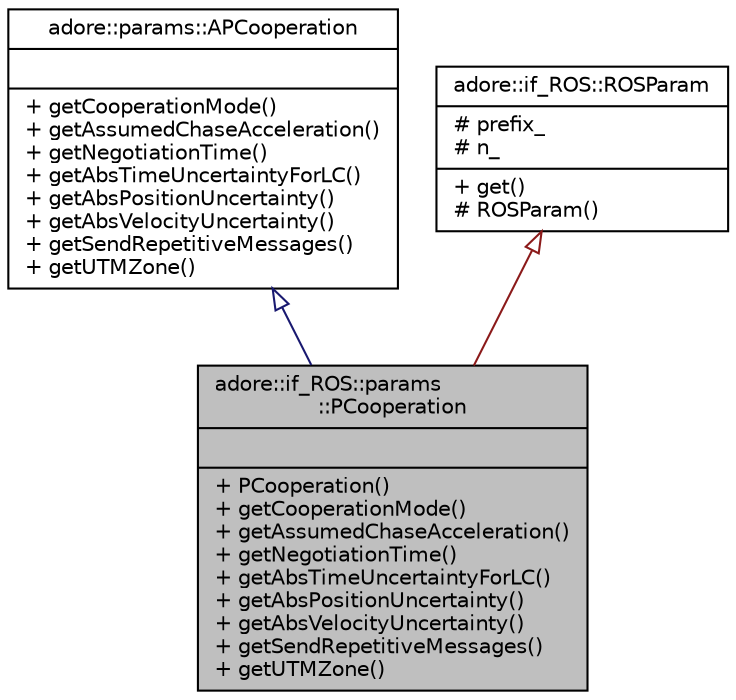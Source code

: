 digraph "adore::if_ROS::params::PCooperation"
{
 // LATEX_PDF_SIZE
  edge [fontname="Helvetica",fontsize="10",labelfontname="Helvetica",labelfontsize="10"];
  node [fontname="Helvetica",fontsize="10",shape=record];
  Node1 [label="{adore::if_ROS::params\l::PCooperation\n||+ PCooperation()\l+ getCooperationMode()\l+ getAssumedChaseAcceleration()\l+ getNegotiationTime()\l+ getAbsTimeUncertaintyForLC()\l+ getAbsPositionUncertainty()\l+ getAbsVelocityUncertainty()\l+ getSendRepetitiveMessages()\l+ getUTMZone()\l}",height=0.2,width=0.4,color="black", fillcolor="grey75", style="filled", fontcolor="black",tooltip=" "];
  Node2 -> Node1 [dir="back",color="midnightblue",fontsize="10",style="solid",arrowtail="onormal",fontname="Helvetica"];
  Node2 [label="{adore::params::APCooperation\n||+ getCooperationMode()\l+ getAssumedChaseAcceleration()\l+ getNegotiationTime()\l+ getAbsTimeUncertaintyForLC()\l+ getAbsPositionUncertainty()\l+ getAbsVelocityUncertainty()\l+ getSendRepetitiveMessages()\l+ getUTMZone()\l}",height=0.2,width=0.4,color="black", fillcolor="white", style="filled",URL="$classadore_1_1params_1_1APCooperation.html",tooltip="abstract class containing cooperative behaviour parameters"];
  Node3 -> Node1 [dir="back",color="firebrick4",fontsize="10",style="solid",arrowtail="onormal",fontname="Helvetica"];
  Node3 [label="{adore::if_ROS::ROSParam\n|# prefix_\l# n_\l|+ get()\l# ROSParam()\l}",height=0.2,width=0.4,color="black", fillcolor="white", style="filled",URL="$classadore_1_1if__ROS_1_1ROSParam.html",tooltip=" "];
}
